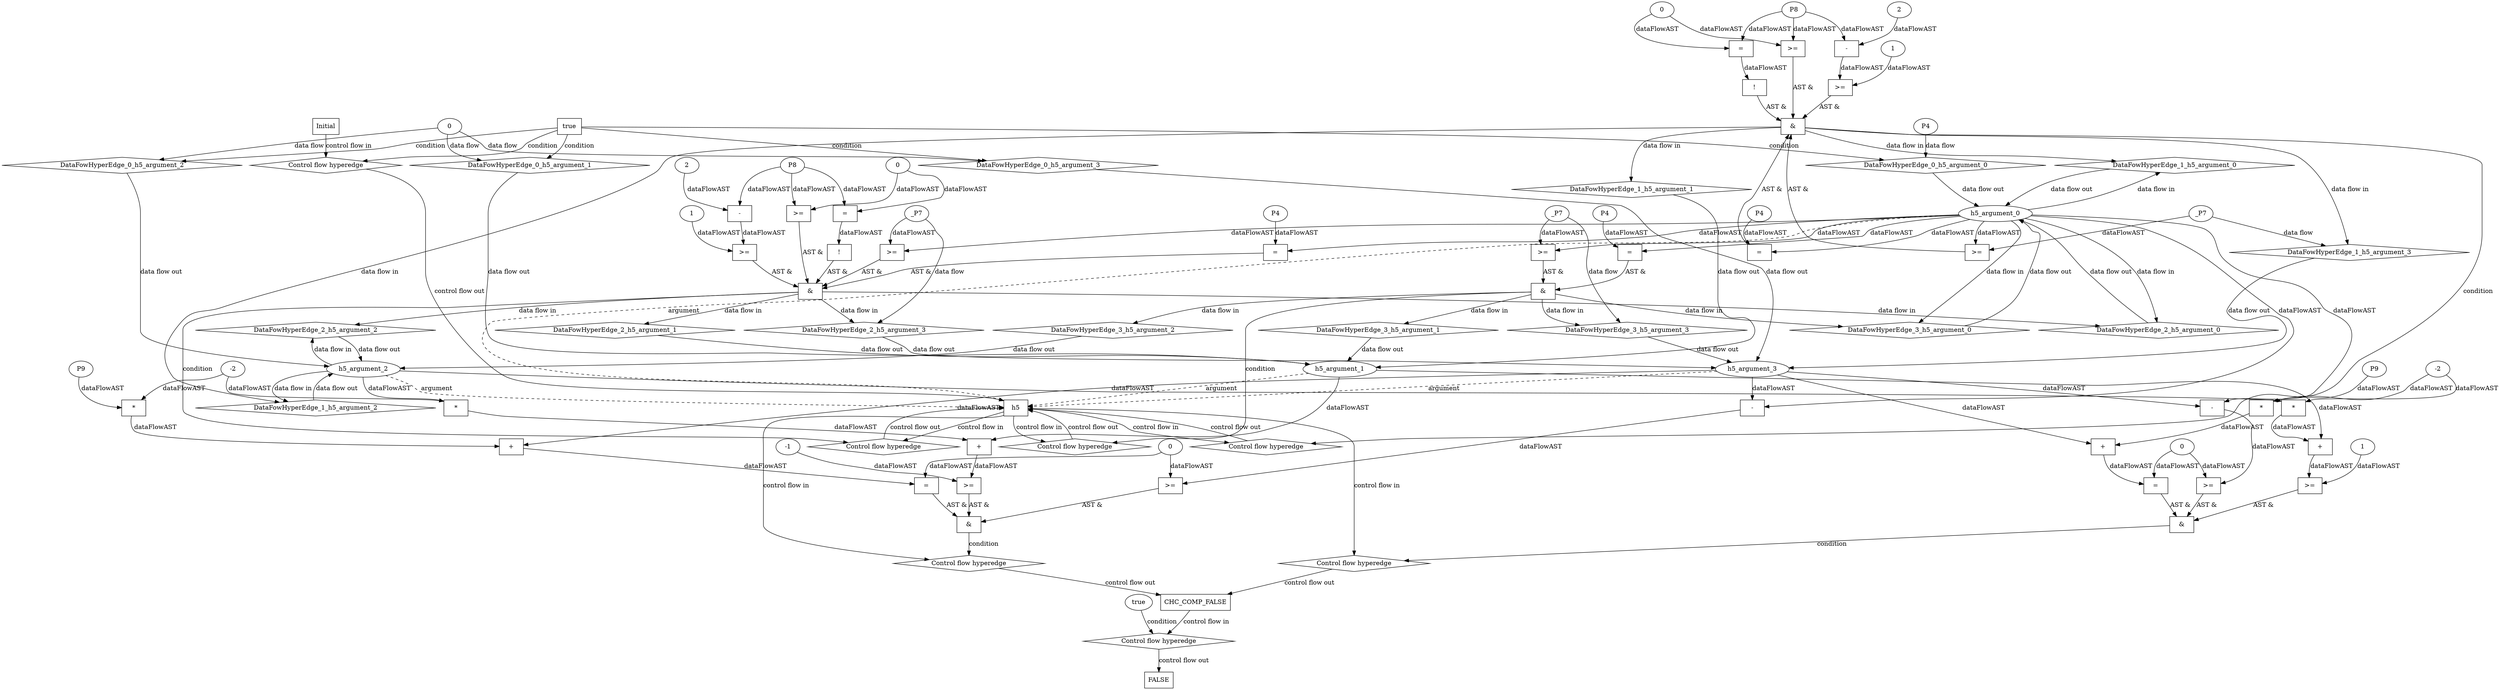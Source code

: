 digraph dag {
"CHC_COMP_FALSE" [label="CHC_COMP_FALSE" nodeName="CHC_COMP_FALSE" class=cfn  shape="rect"];
"h5" [label="h5" nodeName="h5" class=cfn  shape="rect"];
FALSE [label="FALSE" nodeName=FALSE class=cfn  shape="rect"];
Initial [label="Initial" nodeName=Initial class=cfn  shape="rect"];
ControlFowHyperEdge_0 [label="Control flow hyperedge" nodeName=ControlFowHyperEdge_0 class=controlFlowHyperEdge shape="diamond"];
"Initial" -> ControlFowHyperEdge_0 [label="control flow in"]
ControlFowHyperEdge_0 -> "h5" [label="control flow out"]
ControlFowHyperEdge_1 [label="Control flow hyperedge" nodeName=ControlFowHyperEdge_1 class=controlFlowHyperEdge shape="diamond"];
"h5" -> ControlFowHyperEdge_1 [label="control flow in"]
ControlFowHyperEdge_1 -> "h5" [label="control flow out"]
ControlFowHyperEdge_2 [label="Control flow hyperedge" nodeName=ControlFowHyperEdge_2 class=controlFlowHyperEdge shape="diamond"];
"h5" -> ControlFowHyperEdge_2 [label="control flow in"]
ControlFowHyperEdge_2 -> "h5" [label="control flow out"]
ControlFowHyperEdge_3 [label="Control flow hyperedge" nodeName=ControlFowHyperEdge_3 class=controlFlowHyperEdge shape="diamond"];
"h5" -> ControlFowHyperEdge_3 [label="control flow in"]
ControlFowHyperEdge_3 -> "h5" [label="control flow out"]
ControlFowHyperEdge_4 [label="Control flow hyperedge" nodeName=ControlFowHyperEdge_4 class=controlFlowHyperEdge shape="diamond"];
"h5" -> ControlFowHyperEdge_4 [label="control flow in"]
ControlFowHyperEdge_4 -> "CHC_COMP_FALSE" [label="control flow out"]
ControlFowHyperEdge_5 [label="Control flow hyperedge" nodeName=ControlFowHyperEdge_5 class=controlFlowHyperEdge shape="diamond"];
"h5" -> ControlFowHyperEdge_5 [label="control flow in"]
ControlFowHyperEdge_5 -> "CHC_COMP_FALSE" [label="control flow out"]
ControlFowHyperEdge_6 [label="Control flow hyperedge" nodeName=ControlFowHyperEdge_6 class=controlFlowHyperEdge shape="diamond"];
"CHC_COMP_FALSE" -> ControlFowHyperEdge_6 [label="control flow in"]
ControlFowHyperEdge_6 -> "FALSE" [label="control flow out"]
"h5_argument_0" [label="h5_argument_0" nodeName=argument0 class=argument  head="h5" shape="oval"];
"h5_argument_0" -> "h5"[label="argument" style="dashed"]
"h5_argument_1" [label="h5_argument_1" nodeName=argument1 class=argument  head="h5" shape="oval"];
"h5_argument_1" -> "h5"[label="argument" style="dashed"]
"h5_argument_2" [label="h5_argument_2" nodeName=argument2 class=argument  head="h5" shape="oval"];
"h5_argument_2" -> "h5"[label="argument" style="dashed"]
"h5_argument_3" [label="h5_argument_3" nodeName=argument3 class=argument  head="h5" shape="oval"];
"h5_argument_3" -> "h5"[label="argument" style="dashed"]

"true_0" [label="true" nodeName="true_0" class=true shape="rect"];
"true_0" -> "ControlFowHyperEdge_0" [label="condition"];
"xxxh5___Initial_0xxxdataFlow_0_node_0" [label="P4" nodeName="xxxh5___Initial_0xxxdataFlow_0_node_0" class=Constant ];

"xxxh5___Initial_0xxxdataFlow_0_node_0" -> "DataFowHyperEdge_0_h5_argument_0" [label="data flow"];
"xxxh5___Initial_0xxxdataFlow1_node_0" [label="0" nodeName="xxxh5___Initial_0xxxdataFlow1_node_0" class=Literal ];

"xxxh5___Initial_0xxxdataFlow1_node_0" -> "DataFowHyperEdge_0_h5_argument_1" [label="data flow"];

"xxxh5___Initial_0xxxdataFlow1_node_0" -> "DataFowHyperEdge_0_h5_argument_2" [label="data flow"];

"xxxh5___Initial_0xxxdataFlow1_node_0" -> "DataFowHyperEdge_0_h5_argument_3" [label="data flow"];
"xxxh5___h5_1xxx_and" [label="&" nodeName="xxxh5___h5_1xxx_and" class=Operator shape="rect"];
"xxxh5___h5_1xxxguard_0_node_0" [label="=" nodeName="xxxh5___h5_1xxxguard_0_node_0" class=Operator  shape="rect"];
"xxxh5___h5_1xxxguard_0_node_1" [label="P4" nodeName="xxxh5___h5_1xxxguard_0_node_1" class=Constant ];
"xxxh5___h5_1xxxguard_0_node_1" -> "xxxh5___h5_1xxxguard_0_node_0"[label="dataFlowAST"]
"h5_argument_0" -> "xxxh5___h5_1xxxguard_0_node_0"[label="dataFlowAST"]

"xxxh5___h5_1xxxguard_0_node_0" -> "xxxh5___h5_1xxx_and" [label="AST &"];
"xxxh5___h5_1xxxguard1_node_0" [label=">=" nodeName="xxxh5___h5_1xxxguard1_node_0" class=Operator  shape="rect"];
"h5_argument_0" -> "xxxh5___h5_1xxxguard1_node_0"[label="dataFlowAST"]
"xxxh5___h5_1xxxdataFlow_0_node_0" -> "xxxh5___h5_1xxxguard1_node_0"[label="dataFlowAST"]

"xxxh5___h5_1xxxguard1_node_0" -> "xxxh5___h5_1xxx_and" [label="AST &"];
"xxxh5___h5_1xxxguard4_node_0" [label="!" nodeName="xxxh5___h5_1xxxguard4_node_0" class=Operator shape="rect"];
"xxxh5___h5_1xxxguard4_node_1" [label="=" nodeName="xxxh5___h5_1xxxguard4_node_1" class=Operator  shape="rect"];
"xxxh5___h5_1xxxguard4_node_1" -> "xxxh5___h5_1xxxguard4_node_0"[label="dataFlowAST"]
"xxxh5___h5_1xxxguard2_node_1" -> "xxxh5___h5_1xxxguard4_node_1"[label="dataFlowAST"]
"xxxh5___h5_1xxxguard2_node_2" -> "xxxh5___h5_1xxxguard4_node_1"[label="dataFlowAST"]

"xxxh5___h5_1xxxguard4_node_0" -> "xxxh5___h5_1xxx_and" [label="AST &"];
"xxxh5___h5_1xxxguard3_node_0" [label=">=" nodeName="xxxh5___h5_1xxxguard3_node_0" class=Operator  shape="rect"];
"xxxh5___h5_1xxxguard3_node_1" [label="-" nodeName="xxxh5___h5_1xxxguard3_node_1" class= Operator shape="rect"];
"xxxh5___h5_1xxxguard3_node_2" [label="2" nodeName="xxxh5___h5_1xxxguard3_node_2" class=Literal ];
"xxxh5___h5_1xxxguard3_node_4" [label="1" nodeName="xxxh5___h5_1xxxguard3_node_4" class=Literal ];
"xxxh5___h5_1xxxguard3_node_1" -> "xxxh5___h5_1xxxguard3_node_0"[label="dataFlowAST"]
"xxxh5___h5_1xxxguard3_node_4" -> "xxxh5___h5_1xxxguard3_node_0"[label="dataFlowAST"]
"xxxh5___h5_1xxxguard3_node_2" -> "xxxh5___h5_1xxxguard3_node_1"[label="dataFlowAST"]
"xxxh5___h5_1xxxguard2_node_1" -> "xxxh5___h5_1xxxguard3_node_1"[label="dataFlowAST"]

"xxxh5___h5_1xxxguard3_node_0" -> "xxxh5___h5_1xxx_and" [label="AST &"];
"xxxh5___h5_1xxxguard2_node_0" [label=">=" nodeName="xxxh5___h5_1xxxguard2_node_0" class=Operator  shape="rect"];
"xxxh5___h5_1xxxguard2_node_1" [label="P8" nodeName="xxxh5___h5_1xxxguard2_node_1" class=Constant ];
"xxxh5___h5_1xxxguard2_node_2" [label="0" nodeName="xxxh5___h5_1xxxguard2_node_2" class=Literal ];
"xxxh5___h5_1xxxguard2_node_1" -> "xxxh5___h5_1xxxguard2_node_0"[label="dataFlowAST"]
"xxxh5___h5_1xxxguard2_node_2" -> "xxxh5___h5_1xxxguard2_node_0"[label="dataFlowAST"]

"xxxh5___h5_1xxxguard2_node_0" -> "xxxh5___h5_1xxx_and" [label="AST &"];
"xxxh5___h5_1xxx_and" -> "ControlFowHyperEdge_1" [label="condition"];
"xxxh5___h5_1xxxdataFlow_0_node_0" [label="_P7" nodeName="xxxh5___h5_1xxxdataFlow_0_node_0" class=Constant ];

"xxxh5___h5_1xxxdataFlow_0_node_0" -> "DataFowHyperEdge_1_h5_argument_3" [label="data flow"];
"xxxh5___h5_2xxx_and" [label="&" nodeName="xxxh5___h5_2xxx_and" class=Operator shape="rect"];
"xxxh5___h5_2xxxguard4_node_0" [label="!" nodeName="xxxh5___h5_2xxxguard4_node_0" class=Operator shape="rect"];
"xxxh5___h5_2xxxguard4_node_1" [label="=" nodeName="xxxh5___h5_2xxxguard4_node_1" class=Operator  shape="rect"];
"xxxh5___h5_2xxxguard4_node_1" -> "xxxh5___h5_2xxxguard4_node_0"[label="dataFlowAST"]
"xxxh5___h5_2xxxguard2_node_1" -> "xxxh5___h5_2xxxguard4_node_1"[label="dataFlowAST"]
"xxxh5___h5_2xxxguard2_node_2" -> "xxxh5___h5_2xxxguard4_node_1"[label="dataFlowAST"]

"xxxh5___h5_2xxxguard4_node_0" -> "xxxh5___h5_2xxx_and" [label="AST &"];
"xxxh5___h5_2xxxguard3_node_0" [label=">=" nodeName="xxxh5___h5_2xxxguard3_node_0" class=Operator  shape="rect"];
"xxxh5___h5_2xxxguard3_node_1" [label="-" nodeName="xxxh5___h5_2xxxguard3_node_1" class= Operator shape="rect"];
"xxxh5___h5_2xxxguard3_node_2" [label="2" nodeName="xxxh5___h5_2xxxguard3_node_2" class=Literal ];
"xxxh5___h5_2xxxguard3_node_4" [label="1" nodeName="xxxh5___h5_2xxxguard3_node_4" class=Literal ];
"xxxh5___h5_2xxxguard3_node_1" -> "xxxh5___h5_2xxxguard3_node_0"[label="dataFlowAST"]
"xxxh5___h5_2xxxguard3_node_4" -> "xxxh5___h5_2xxxguard3_node_0"[label="dataFlowAST"]
"xxxh5___h5_2xxxguard3_node_2" -> "xxxh5___h5_2xxxguard3_node_1"[label="dataFlowAST"]
"xxxh5___h5_2xxxguard2_node_1" -> "xxxh5___h5_2xxxguard3_node_1"[label="dataFlowAST"]

"xxxh5___h5_2xxxguard3_node_0" -> "xxxh5___h5_2xxx_and" [label="AST &"];
"xxxh5___h5_2xxxguard_0_node_0" [label="=" nodeName="xxxh5___h5_2xxxguard_0_node_0" class=Operator  shape="rect"];
"xxxh5___h5_2xxxguard_0_node_1" [label="P4" nodeName="xxxh5___h5_2xxxguard_0_node_1" class=Constant ];
"xxxh5___h5_2xxxguard_0_node_1" -> "xxxh5___h5_2xxxguard_0_node_0"[label="dataFlowAST"]
"h5_argument_0" -> "xxxh5___h5_2xxxguard_0_node_0"[label="dataFlowAST"]

"xxxh5___h5_2xxxguard_0_node_0" -> "xxxh5___h5_2xxx_and" [label="AST &"];
"xxxh5___h5_2xxxguard2_node_0" [label=">=" nodeName="xxxh5___h5_2xxxguard2_node_0" class=Operator  shape="rect"];
"xxxh5___h5_2xxxguard2_node_1" [label="P8" nodeName="xxxh5___h5_2xxxguard2_node_1" class=Constant ];
"xxxh5___h5_2xxxguard2_node_2" [label="0" nodeName="xxxh5___h5_2xxxguard2_node_2" class=Literal ];
"xxxh5___h5_2xxxguard2_node_1" -> "xxxh5___h5_2xxxguard2_node_0"[label="dataFlowAST"]
"xxxh5___h5_2xxxguard2_node_2" -> "xxxh5___h5_2xxxguard2_node_0"[label="dataFlowAST"]

"xxxh5___h5_2xxxguard2_node_0" -> "xxxh5___h5_2xxx_and" [label="AST &"];
"xxxh5___h5_2xxxguard1_node_0" [label=">=" nodeName="xxxh5___h5_2xxxguard1_node_0" class=Operator  shape="rect"];
"h5_argument_0" -> "xxxh5___h5_2xxxguard1_node_0"[label="dataFlowAST"]
"xxxh5___h5_2xxxdataFlow_0_node_0" -> "xxxh5___h5_2xxxguard1_node_0"[label="dataFlowAST"]

"xxxh5___h5_2xxxguard1_node_0" -> "xxxh5___h5_2xxx_and" [label="AST &"];
"xxxh5___h5_2xxx_and" -> "ControlFowHyperEdge_2" [label="condition"];
"xxxh5___h5_2xxxdataFlow_0_node_0" [label="_P7" nodeName="xxxh5___h5_2xxxdataFlow_0_node_0" class=Constant ];

"xxxh5___h5_2xxxdataFlow_0_node_0" -> "DataFowHyperEdge_2_h5_argument_3" [label="data flow"];
"xxxh5___h5_3xxx_and" [label="&" nodeName="xxxh5___h5_3xxx_and" class=Operator shape="rect"];
"xxxh5___h5_3xxxguard_0_node_0" [label=">=" nodeName="xxxh5___h5_3xxxguard_0_node_0" class=Operator  shape="rect"];
"h5_argument_0" -> "xxxh5___h5_3xxxguard_0_node_0"[label="dataFlowAST"]
"xxxh5___h5_3xxxdataFlow_0_node_0" -> "xxxh5___h5_3xxxguard_0_node_0"[label="dataFlowAST"]

"xxxh5___h5_3xxxguard_0_node_0" -> "xxxh5___h5_3xxx_and" [label="AST &"];
"xxxh5___h5_3xxxguard1_node_0" [label="=" nodeName="xxxh5___h5_3xxxguard1_node_0" class=Operator  shape="rect"];
"xxxh5___h5_3xxxguard1_node_1" [label="P4" nodeName="xxxh5___h5_3xxxguard1_node_1" class=Constant ];
"xxxh5___h5_3xxxguard1_node_1" -> "xxxh5___h5_3xxxguard1_node_0"[label="dataFlowAST"]
"h5_argument_0" -> "xxxh5___h5_3xxxguard1_node_0"[label="dataFlowAST"]

"xxxh5___h5_3xxxguard1_node_0" -> "xxxh5___h5_3xxx_and" [label="AST &"];
"xxxh5___h5_3xxx_and" -> "ControlFowHyperEdge_3" [label="condition"];
"xxxh5___h5_3xxxdataFlow_0_node_0" [label="_P7" nodeName="xxxh5___h5_3xxxdataFlow_0_node_0" class=Constant ];

"xxxh5___h5_3xxxdataFlow_0_node_0" -> "DataFowHyperEdge_3_h5_argument_3" [label="data flow"];
"xxxCHC_COMP_FALSE___h5_4xxx_and" [label="&" nodeName="xxxCHC_COMP_FALSE___h5_4xxx_and" class=Operator shape="rect"];
"xxxCHC_COMP_FALSE___h5_4xxxguard_0_node_0" [label=">=" nodeName="xxxCHC_COMP_FALSE___h5_4xxxguard_0_node_0" class=Operator  shape="rect"];
"xxxCHC_COMP_FALSE___h5_4xxxguard_0_node_1" [label="-1" nodeName="xxxCHC_COMP_FALSE___h5_4xxxguard_0_node_1" class=Literal ];
"xxxCHC_COMP_FALSE___h5_4xxxguard_0_node_2" [label="+" nodeName="xxxCHC_COMP_FALSE___h5_4xxxguard_0_node_2" class= Operator shape="rect"];
"xxxCHC_COMP_FALSE___h5_4xxxguard_0_node_4" [label="*" nodeName="xxxCHC_COMP_FALSE___h5_4xxxguard_0_node_4" class=Operator  shape="rect"];
"xxxCHC_COMP_FALSE___h5_4xxxguard_0_node_5" [label="-2" nodeName="xxxCHC_COMP_FALSE___h5_4xxxguard_0_node_5" class=Coeff ];
"xxxCHC_COMP_FALSE___h5_4xxxguard_0_node_1" -> "xxxCHC_COMP_FALSE___h5_4xxxguard_0_node_0"[label="dataFlowAST"]
"xxxCHC_COMP_FALSE___h5_4xxxguard_0_node_2" -> "xxxCHC_COMP_FALSE___h5_4xxxguard_0_node_0"[label="dataFlowAST"]
"h5_argument_1" -> "xxxCHC_COMP_FALSE___h5_4xxxguard_0_node_2"[label="dataFlowAST"]
"xxxCHC_COMP_FALSE___h5_4xxxguard_0_node_4" -> "xxxCHC_COMP_FALSE___h5_4xxxguard_0_node_2"[label="dataFlowAST"]
"h5_argument_2" -> "xxxCHC_COMP_FALSE___h5_4xxxguard_0_node_4"[label="dataFlowAST"]
"xxxCHC_COMP_FALSE___h5_4xxxguard_0_node_5" -> "xxxCHC_COMP_FALSE___h5_4xxxguard_0_node_4"[label="dataFlowAST"]

"xxxCHC_COMP_FALSE___h5_4xxxguard_0_node_0" -> "xxxCHC_COMP_FALSE___h5_4xxx_and" [label="AST &"];
"xxxCHC_COMP_FALSE___h5_4xxxguard1_node_0" [label="=" nodeName="xxxCHC_COMP_FALSE___h5_4xxxguard1_node_0" class=Operator  shape="rect"];
"xxxCHC_COMP_FALSE___h5_4xxxguard1_node_1" [label="+" nodeName="xxxCHC_COMP_FALSE___h5_4xxxguard1_node_1" class= Operator shape="rect"];
"xxxCHC_COMP_FALSE___h5_4xxxguard1_node_3" [label="*" nodeName="xxxCHC_COMP_FALSE___h5_4xxxguard1_node_3" class=Operator  shape="rect"];
"xxxCHC_COMP_FALSE___h5_4xxxguard_0_node_5" [label="-2" nodeName="xxxCHC_COMP_FALSE___h5_4xxxguard_0_node_5" class=Coeff ];
"xxxCHC_COMP_FALSE___h5_4xxxguard1_node_5" [label="P9" nodeName="xxxCHC_COMP_FALSE___h5_4xxxguard1_node_5" class=Constant ];
"xxxCHC_COMP_FALSE___h5_4xxxguard1_node_6" [label="0" nodeName="xxxCHC_COMP_FALSE___h5_4xxxguard1_node_6" class=Literal ];
"xxxCHC_COMP_FALSE___h5_4xxxguard1_node_1" -> "xxxCHC_COMP_FALSE___h5_4xxxguard1_node_0"[label="dataFlowAST"]
"xxxCHC_COMP_FALSE___h5_4xxxguard1_node_6" -> "xxxCHC_COMP_FALSE___h5_4xxxguard1_node_0"[label="dataFlowAST"]
"h5_argument_3" -> "xxxCHC_COMP_FALSE___h5_4xxxguard1_node_1"[label="dataFlowAST"]
"xxxCHC_COMP_FALSE___h5_4xxxguard1_node_3" -> "xxxCHC_COMP_FALSE___h5_4xxxguard1_node_1"[label="dataFlowAST"]
"xxxCHC_COMP_FALSE___h5_4xxxguard1_node_5" -> "xxxCHC_COMP_FALSE___h5_4xxxguard1_node_3"[label="dataFlowAST"]
"xxxCHC_COMP_FALSE___h5_4xxxguard_0_node_5" -> "xxxCHC_COMP_FALSE___h5_4xxxguard1_node_3"[label="dataFlowAST"]

"xxxCHC_COMP_FALSE___h5_4xxxguard1_node_0" -> "xxxCHC_COMP_FALSE___h5_4xxx_and" [label="AST &"];
"xxxCHC_COMP_FALSE___h5_4xxxguard2_node_0" [label=">=" nodeName="xxxCHC_COMP_FALSE___h5_4xxxguard2_node_0" class=Operator  shape="rect"];
"xxxCHC_COMP_FALSE___h5_4xxxguard2_node_2" [label="-" nodeName="xxxCHC_COMP_FALSE___h5_4xxxguard2_node_2" class= Operator shape="rect"];
"xxxCHC_COMP_FALSE___h5_4xxxguard1_node_6" -> "xxxCHC_COMP_FALSE___h5_4xxxguard2_node_0"[label="dataFlowAST"]
"xxxCHC_COMP_FALSE___h5_4xxxguard2_node_2" -> "xxxCHC_COMP_FALSE___h5_4xxxguard2_node_0"[label="dataFlowAST"]
"h5_argument_0" -> "xxxCHC_COMP_FALSE___h5_4xxxguard2_node_2"[label="dataFlowAST"]
"h5_argument_3" -> "xxxCHC_COMP_FALSE___h5_4xxxguard2_node_2"[label="dataFlowAST"]

"xxxCHC_COMP_FALSE___h5_4xxxguard2_node_0" -> "xxxCHC_COMP_FALSE___h5_4xxx_and" [label="AST &"];
"xxxCHC_COMP_FALSE___h5_4xxx_and" -> "ControlFowHyperEdge_4" [label="condition"];
"xxxCHC_COMP_FALSE___h5_5xxx_and" [label="&" nodeName="xxxCHC_COMP_FALSE___h5_5xxx_and" class=Operator shape="rect"];
"xxxCHC_COMP_FALSE___h5_5xxxguard_0_node_0" [label=">=" nodeName="xxxCHC_COMP_FALSE___h5_5xxxguard_0_node_0" class=Operator  shape="rect"];
"xxxCHC_COMP_FALSE___h5_5xxxguard_0_node_1" [label="+" nodeName="xxxCHC_COMP_FALSE___h5_5xxxguard_0_node_1" class= Operator shape="rect"];
"xxxCHC_COMP_FALSE___h5_5xxxguard_0_node_3" [label="*" nodeName="xxxCHC_COMP_FALSE___h5_5xxxguard_0_node_3" class=Operator  shape="rect"];
"xxxCHC_COMP_FALSE___h5_5xxxguard_0_node_4" [label="-2" nodeName="xxxCHC_COMP_FALSE___h5_5xxxguard_0_node_4" class=Coeff ];
"xxxCHC_COMP_FALSE___h5_5xxxguard_0_node_6" [label="1" nodeName="xxxCHC_COMP_FALSE___h5_5xxxguard_0_node_6" class=Literal ];
"xxxCHC_COMP_FALSE___h5_5xxxguard_0_node_1" -> "xxxCHC_COMP_FALSE___h5_5xxxguard_0_node_0"[label="dataFlowAST"]
"xxxCHC_COMP_FALSE___h5_5xxxguard_0_node_6" -> "xxxCHC_COMP_FALSE___h5_5xxxguard_0_node_0"[label="dataFlowAST"]
"h5_argument_1" -> "xxxCHC_COMP_FALSE___h5_5xxxguard_0_node_1"[label="dataFlowAST"]
"xxxCHC_COMP_FALSE___h5_5xxxguard_0_node_3" -> "xxxCHC_COMP_FALSE___h5_5xxxguard_0_node_1"[label="dataFlowAST"]
"h5_argument_2" -> "xxxCHC_COMP_FALSE___h5_5xxxguard_0_node_3"[label="dataFlowAST"]
"xxxCHC_COMP_FALSE___h5_5xxxguard_0_node_4" -> "xxxCHC_COMP_FALSE___h5_5xxxguard_0_node_3"[label="dataFlowAST"]

"xxxCHC_COMP_FALSE___h5_5xxxguard_0_node_0" -> "xxxCHC_COMP_FALSE___h5_5xxx_and" [label="AST &"];
"xxxCHC_COMP_FALSE___h5_5xxxguard1_node_0" [label="=" nodeName="xxxCHC_COMP_FALSE___h5_5xxxguard1_node_0" class=Operator  shape="rect"];
"xxxCHC_COMP_FALSE___h5_5xxxguard1_node_1" [label="+" nodeName="xxxCHC_COMP_FALSE___h5_5xxxguard1_node_1" class= Operator shape="rect"];
"xxxCHC_COMP_FALSE___h5_5xxxguard1_node_3" [label="*" nodeName="xxxCHC_COMP_FALSE___h5_5xxxguard1_node_3" class=Operator  shape="rect"];
"xxxCHC_COMP_FALSE___h5_5xxxguard_0_node_4" [label="-2" nodeName="xxxCHC_COMP_FALSE___h5_5xxxguard_0_node_4" class=Coeff ];
"xxxCHC_COMP_FALSE___h5_5xxxguard1_node_5" [label="P9" nodeName="xxxCHC_COMP_FALSE___h5_5xxxguard1_node_5" class=Constant ];
"xxxCHC_COMP_FALSE___h5_5xxxguard1_node_6" [label="0" nodeName="xxxCHC_COMP_FALSE___h5_5xxxguard1_node_6" class=Literal ];
"xxxCHC_COMP_FALSE___h5_5xxxguard1_node_1" -> "xxxCHC_COMP_FALSE___h5_5xxxguard1_node_0"[label="dataFlowAST"]
"xxxCHC_COMP_FALSE___h5_5xxxguard1_node_6" -> "xxxCHC_COMP_FALSE___h5_5xxxguard1_node_0"[label="dataFlowAST"]
"h5_argument_3" -> "xxxCHC_COMP_FALSE___h5_5xxxguard1_node_1"[label="dataFlowAST"]
"xxxCHC_COMP_FALSE___h5_5xxxguard1_node_3" -> "xxxCHC_COMP_FALSE___h5_5xxxguard1_node_1"[label="dataFlowAST"]
"xxxCHC_COMP_FALSE___h5_5xxxguard1_node_5" -> "xxxCHC_COMP_FALSE___h5_5xxxguard1_node_3"[label="dataFlowAST"]
"xxxCHC_COMP_FALSE___h5_5xxxguard_0_node_4" -> "xxxCHC_COMP_FALSE___h5_5xxxguard1_node_3"[label="dataFlowAST"]

"xxxCHC_COMP_FALSE___h5_5xxxguard1_node_0" -> "xxxCHC_COMP_FALSE___h5_5xxx_and" [label="AST &"];
"xxxCHC_COMP_FALSE___h5_5xxxguard2_node_0" [label=">=" nodeName="xxxCHC_COMP_FALSE___h5_5xxxguard2_node_0" class=Operator  shape="rect"];
"xxxCHC_COMP_FALSE___h5_5xxxguard2_node_2" [label="-" nodeName="xxxCHC_COMP_FALSE___h5_5xxxguard2_node_2" class= Operator shape="rect"];
"xxxCHC_COMP_FALSE___h5_5xxxguard1_node_6" -> "xxxCHC_COMP_FALSE___h5_5xxxguard2_node_0"[label="dataFlowAST"]
"xxxCHC_COMP_FALSE___h5_5xxxguard2_node_2" -> "xxxCHC_COMP_FALSE___h5_5xxxguard2_node_0"[label="dataFlowAST"]
"h5_argument_0" -> "xxxCHC_COMP_FALSE___h5_5xxxguard2_node_2"[label="dataFlowAST"]
"h5_argument_3" -> "xxxCHC_COMP_FALSE___h5_5xxxguard2_node_2"[label="dataFlowAST"]

"xxxCHC_COMP_FALSE___h5_5xxxguard2_node_0" -> "xxxCHC_COMP_FALSE___h5_5xxx_and" [label="AST &"];
"xxxCHC_COMP_FALSE___h5_5xxx_and" -> "ControlFowHyperEdge_5" [label="condition"];
"xxxFALSE___CHC_COMP_FALSE_6xxxguard_0_node_0" [label="true" nodeName="xxxFALSE___CHC_COMP_FALSE_6xxxguard_0_node_0" class=BoolValue ];

"xxxFALSE___CHC_COMP_FALSE_6xxxguard_0_node_0" -> "ControlFowHyperEdge_6" [label="condition"];
"DataFowHyperEdge_0_h5_argument_0" [label="DataFowHyperEdge_0_h5_argument_0" nodeName="DataFowHyperEdge_0_h5_argument_0" class=DataFlowHyperedge shape="diamond"];
"DataFowHyperEdge_0_h5_argument_0" -> "h5_argument_0"[label="data flow out"]
"true_0" -> "DataFowHyperEdge_0_h5_argument_0" [label="condition"];
"DataFowHyperEdge_0_h5_argument_1" [label="DataFowHyperEdge_0_h5_argument_1" nodeName="DataFowHyperEdge_0_h5_argument_1" class=DataFlowHyperedge shape="diamond"];
"DataFowHyperEdge_0_h5_argument_1" -> "h5_argument_1"[label="data flow out"]
"true_0" -> "DataFowHyperEdge_0_h5_argument_1" [label="condition"];
"DataFowHyperEdge_0_h5_argument_2" [label="DataFowHyperEdge_0_h5_argument_2" nodeName="DataFowHyperEdge_0_h5_argument_2" class=DataFlowHyperedge shape="diamond"];
"DataFowHyperEdge_0_h5_argument_2" -> "h5_argument_2"[label="data flow out"]
"true_0" -> "DataFowHyperEdge_0_h5_argument_2" [label="condition"];
"DataFowHyperEdge_0_h5_argument_3" [label="DataFowHyperEdge_0_h5_argument_3" nodeName="DataFowHyperEdge_0_h5_argument_3" class=DataFlowHyperedge shape="diamond"];
"DataFowHyperEdge_0_h5_argument_3" -> "h5_argument_3"[label="data flow out"]
"true_0" -> "DataFowHyperEdge_0_h5_argument_3" [label="condition"];
"DataFowHyperEdge_1_h5_argument_0" [label="DataFowHyperEdge_1_h5_argument_0" nodeName="DataFowHyperEdge_1_h5_argument_0" class=DataFlowHyperedge shape="diamond"];
"DataFowHyperEdge_1_h5_argument_0" -> "h5_argument_0"[label="data flow out"]
"xxxh5___h5_1xxx_and" -> "DataFowHyperEdge_1_h5_argument_0"[label="data flow in"]
"DataFowHyperEdge_1_h5_argument_1" [label="DataFowHyperEdge_1_h5_argument_1" nodeName="DataFowHyperEdge_1_h5_argument_1" class=DataFlowHyperedge shape="diamond"];
"DataFowHyperEdge_1_h5_argument_1" -> "h5_argument_1"[label="data flow out"]
"xxxh5___h5_1xxx_and" -> "DataFowHyperEdge_1_h5_argument_1"[label="data flow in"]
"DataFowHyperEdge_1_h5_argument_2" [label="DataFowHyperEdge_1_h5_argument_2" nodeName="DataFowHyperEdge_1_h5_argument_2" class=DataFlowHyperedge shape="diamond"];
"DataFowHyperEdge_1_h5_argument_2" -> "h5_argument_2"[label="data flow out"]
"xxxh5___h5_1xxx_and" -> "DataFowHyperEdge_1_h5_argument_2"[label="data flow in"]
"DataFowHyperEdge_1_h5_argument_3" [label="DataFowHyperEdge_1_h5_argument_3" nodeName="DataFowHyperEdge_1_h5_argument_3" class=DataFlowHyperedge shape="diamond"];
"DataFowHyperEdge_1_h5_argument_3" -> "h5_argument_3"[label="data flow out"]
"xxxh5___h5_1xxx_and" -> "DataFowHyperEdge_1_h5_argument_3"[label="data flow in"]
"DataFowHyperEdge_2_h5_argument_0" [label="DataFowHyperEdge_2_h5_argument_0" nodeName="DataFowHyperEdge_2_h5_argument_0" class=DataFlowHyperedge shape="diamond"];
"DataFowHyperEdge_2_h5_argument_0" -> "h5_argument_0"[label="data flow out"]
"xxxh5___h5_2xxx_and" -> "DataFowHyperEdge_2_h5_argument_0"[label="data flow in"]
"DataFowHyperEdge_2_h5_argument_1" [label="DataFowHyperEdge_2_h5_argument_1" nodeName="DataFowHyperEdge_2_h5_argument_1" class=DataFlowHyperedge shape="diamond"];
"DataFowHyperEdge_2_h5_argument_1" -> "h5_argument_1"[label="data flow out"]
"xxxh5___h5_2xxx_and" -> "DataFowHyperEdge_2_h5_argument_1"[label="data flow in"]
"DataFowHyperEdge_2_h5_argument_2" [label="DataFowHyperEdge_2_h5_argument_2" nodeName="DataFowHyperEdge_2_h5_argument_2" class=DataFlowHyperedge shape="diamond"];
"DataFowHyperEdge_2_h5_argument_2" -> "h5_argument_2"[label="data flow out"]
"xxxh5___h5_2xxx_and" -> "DataFowHyperEdge_2_h5_argument_2"[label="data flow in"]
"DataFowHyperEdge_2_h5_argument_3" [label="DataFowHyperEdge_2_h5_argument_3" nodeName="DataFowHyperEdge_2_h5_argument_3" class=DataFlowHyperedge shape="diamond"];
"DataFowHyperEdge_2_h5_argument_3" -> "h5_argument_3"[label="data flow out"]
"xxxh5___h5_2xxx_and" -> "DataFowHyperEdge_2_h5_argument_3"[label="data flow in"]
"DataFowHyperEdge_3_h5_argument_0" [label="DataFowHyperEdge_3_h5_argument_0" nodeName="DataFowHyperEdge_3_h5_argument_0" class=DataFlowHyperedge shape="diamond"];
"DataFowHyperEdge_3_h5_argument_0" -> "h5_argument_0"[label="data flow out"]
"xxxh5___h5_3xxx_and" -> "DataFowHyperEdge_3_h5_argument_0"[label="data flow in"]
"DataFowHyperEdge_3_h5_argument_1" [label="DataFowHyperEdge_3_h5_argument_1" nodeName="DataFowHyperEdge_3_h5_argument_1" class=DataFlowHyperedge shape="diamond"];
"DataFowHyperEdge_3_h5_argument_1" -> "h5_argument_1"[label="data flow out"]
"xxxh5___h5_3xxx_and" -> "DataFowHyperEdge_3_h5_argument_1"[label="data flow in"]
"DataFowHyperEdge_3_h5_argument_2" [label="DataFowHyperEdge_3_h5_argument_2" nodeName="DataFowHyperEdge_3_h5_argument_2" class=DataFlowHyperedge shape="diamond"];
"DataFowHyperEdge_3_h5_argument_2" -> "h5_argument_2"[label="data flow out"]
"xxxh5___h5_3xxx_and" -> "DataFowHyperEdge_3_h5_argument_2"[label="data flow in"]
"DataFowHyperEdge_3_h5_argument_3" [label="DataFowHyperEdge_3_h5_argument_3" nodeName="DataFowHyperEdge_3_h5_argument_3" class=DataFlowHyperedge shape="diamond"];
"DataFowHyperEdge_3_h5_argument_3" -> "h5_argument_3"[label="data flow out"]
"xxxh5___h5_3xxx_and" -> "DataFowHyperEdge_3_h5_argument_3"[label="data flow in"]
"h5_argument_0" -> "DataFowHyperEdge_1_h5_argument_0"[label="data flow in"]
"h5_argument_2" -> "DataFowHyperEdge_1_h5_argument_2"[label="data flow in"]
"h5_argument_0" -> "DataFowHyperEdge_2_h5_argument_0"[label="data flow in"]
"h5_argument_2" -> "DataFowHyperEdge_2_h5_argument_2"[label="data flow in"]
"h5_argument_0" -> "DataFowHyperEdge_3_h5_argument_0"[label="data flow in"]




}
